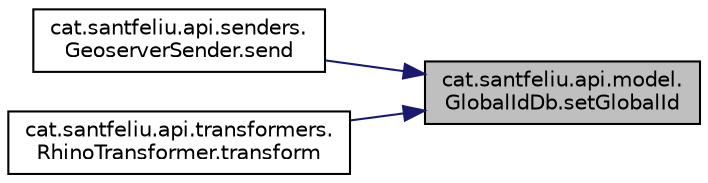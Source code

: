 digraph "cat.santfeliu.api.model.GlobalIdDb.setGlobalId"
{
 // LATEX_PDF_SIZE
  edge [fontname="Helvetica",fontsize="10",labelfontname="Helvetica",labelfontsize="10"];
  node [fontname="Helvetica",fontsize="10",shape=record];
  rankdir="RL";
  Node1 [label="cat.santfeliu.api.model.\lGlobalIdDb.setGlobalId",height=0.2,width=0.4,color="black", fillcolor="grey75", style="filled", fontcolor="black",tooltip=" "];
  Node1 -> Node2 [dir="back",color="midnightblue",fontsize="10",style="solid"];
  Node2 [label="cat.santfeliu.api.senders.\lGeoserverSender.send",height=0.2,width=0.4,color="black", fillcolor="white", style="filled",URL="$classcat_1_1santfeliu_1_1api_1_1senders_1_1_geoserver_sender.html#af5b140e878d0004c6631e15dfa27c3cd",tooltip=" "];
  Node1 -> Node3 [dir="back",color="midnightblue",fontsize="10",style="solid"];
  Node3 [label="cat.santfeliu.api.transformers.\lRhinoTransformer.transform",height=0.2,width=0.4,color="black", fillcolor="white", style="filled",URL="$classcat_1_1santfeliu_1_1api_1_1transformers_1_1_rhino_transformer.html#a2406f87efcd2505eb4f07be2e48179ec",tooltip=" "];
}
